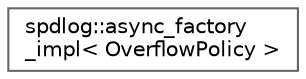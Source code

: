 digraph "类继承关系图"
{
 // LATEX_PDF_SIZE
  bgcolor="transparent";
  edge [fontname=Helvetica,fontsize=10,labelfontname=Helvetica,labelfontsize=10];
  node [fontname=Helvetica,fontsize=10,shape=box,height=0.2,width=0.4];
  rankdir="LR";
  Node0 [id="Node000000",label="spdlog::async_factory\l_impl\< OverflowPolicy \>",height=0.2,width=0.4,color="grey40", fillcolor="white", style="filled",URL="$structspdlog_1_1async__factory__impl.html",tooltip=" "];
}
